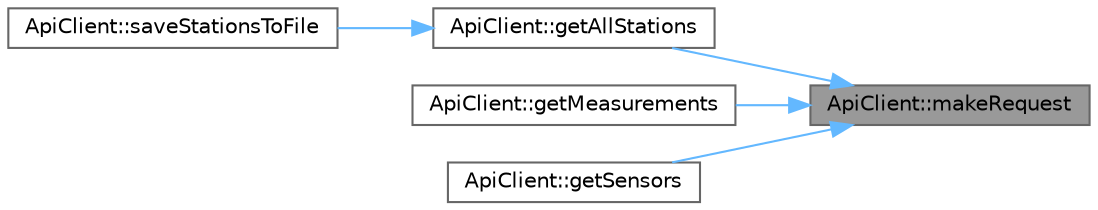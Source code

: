 digraph "ApiClient::makeRequest"
{
 // LATEX_PDF_SIZE
  bgcolor="transparent";
  edge [fontname=Helvetica,fontsize=10,labelfontname=Helvetica,labelfontsize=10];
  node [fontname=Helvetica,fontsize=10,shape=box,height=0.2,width=0.4];
  rankdir="RL";
  Node1 [id="Node000001",label="ApiClient::makeRequest",height=0.2,width=0.4,color="gray40", fillcolor="grey60", style="filled", fontcolor="black",tooltip="Funkcja pomocnicza do wykonywania zapytań HTTP."];
  Node1 -> Node2 [id="edge1_Node000001_Node000002",dir="back",color="steelblue1",style="solid",tooltip=" "];
  Node2 [id="Node000002",label="ApiClient::getAllStations",height=0.2,width=0.4,color="grey40", fillcolor="white", style="filled",URL="$class_api_client.html#abfea4e3ec12a59d0f7fe183418b97ac9",tooltip="Pobiera listę wszystkich stacji pomiarowych."];
  Node2 -> Node3 [id="edge2_Node000002_Node000003",dir="back",color="steelblue1",style="solid",tooltip=" "];
  Node3 [id="Node000003",label="ApiClient::saveStationsToFile",height=0.2,width=0.4,color="grey40", fillcolor="white", style="filled",URL="$class_api_client.html#a158be0172993d4bd4199a406cd9a2fb7",tooltip="Zapisuje stacje do pliku JSON."];
  Node1 -> Node4 [id="edge3_Node000001_Node000004",dir="back",color="steelblue1",style="solid",tooltip=" "];
  Node4 [id="Node000004",label="ApiClient::getMeasurements",height=0.2,width=0.4,color="grey40", fillcolor="white", style="filled",URL="$class_api_client.html#a4158277aaf81cd9acf1b6a474eec4460",tooltip="Pobiera dane pomiarowe dla danego czujnika."];
  Node1 -> Node5 [id="edge4_Node000001_Node000005",dir="back",color="steelblue1",style="solid",tooltip=" "];
  Node5 [id="Node000005",label="ApiClient::getSensors",height=0.2,width=0.4,color="grey40", fillcolor="white", style="filled",URL="$class_api_client.html#a55c752410f1e0db8daac98aab833eca0",tooltip="Pobiera listę czujników dla danej stacji."];
}
